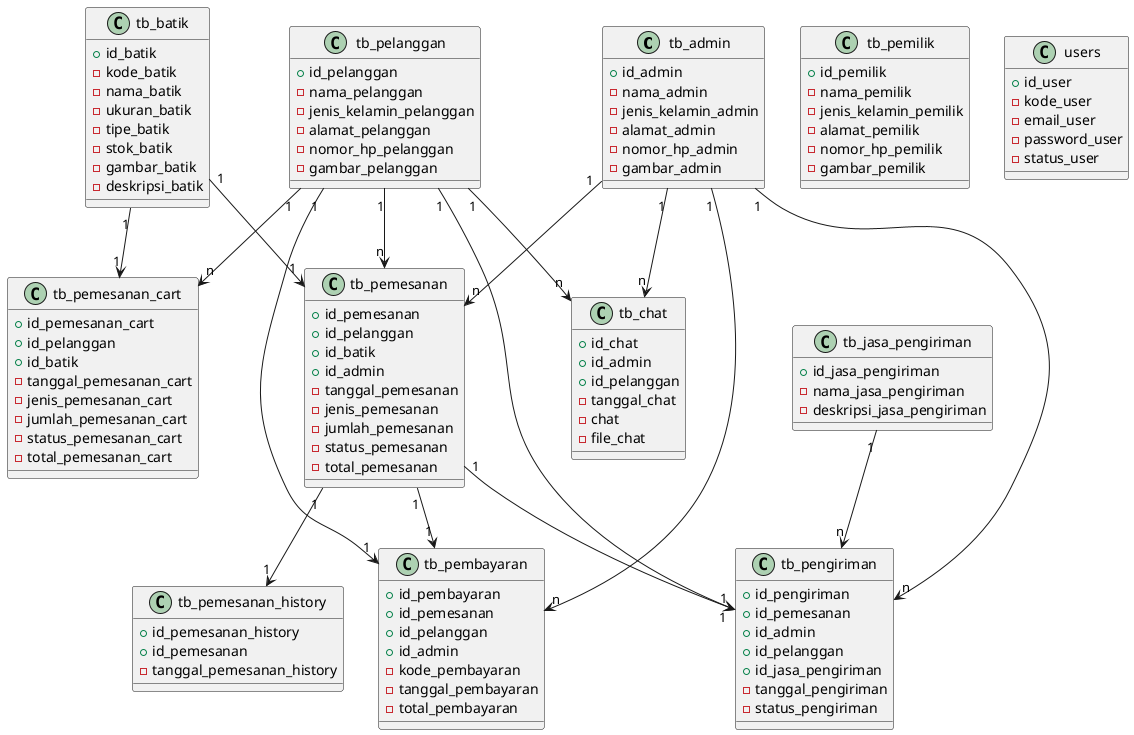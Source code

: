 @startuml

class tb_admin {
    + id_admin 
    - nama_admin
    - jenis_kelamin_admin
    - alamat_admin
    - nomor_hp_admin
    - gambar_admin
}

class tb_pemilik {
    + id_pemilik 
    - nama_pemilik
    - jenis_kelamin_pemilik
    - alamat_pemilik
    - nomor_hp_pemilik
    - gambar_pemilik
}

class tb_pelanggan {
    + id_pelanggan
    - nama_pelanggan
    - jenis_kelamin_pelanggan
    - alamat_pelanggan
    - nomor_hp_pelanggan
    - gambar_pelanggan
}

class tb_batik {
    + id_batik
    - kode_batik
    - nama_batik
    - ukuran_batik
    - tipe_batik
    - stok_batik
    - gambar_batik
    - deskripsi_batik
}

class users {
    + id_user
    - kode_user
    - email_user
    - password_user
    - status_user
}

class tb_pemesanan_cart {
    + id_pemesanan_cart
    + id_pelanggan    
    + id_batik     
    - tanggal_pemesanan_cart 
    - jenis_pemesanan_cart 
    - jumlah_pemesanan_cart 
    - status_pemesanan_cart
    - total_pemesanan_cart
}

class tb_pemesanan {
    + id_pemesanan    
    + id_pelanggan
    + id_batik
    + id_admin 
    - tanggal_pemesanan 
    - jenis_pemesanan 
    - jumlah_pemesanan 
    - status_pemesanan
    - total_pemesanan
}

class tb_pemesanan_history  {
    + id_pemesanan_history
    + id_pemesanan
    - tanggal_pemesanan_history
}

class tb_chat {
    + id_chat 
    + id_admin 
    + id_pelanggan    
    - tanggal_chat 
    - chat 
    - file_chat 

}

class tb_jasa_pengiriman {
    + id_jasa_pengiriman
    - nama_jasa_pengiriman
    - deskripsi_jasa_pengiriman
}

class tb_pembayaran {
    + id_pembayaran
    + id_pemesanan
    + id_pelanggan
    + id_admin 
    - kode_pembayaran
    - tanggal_pembayaran
    - total_pembayaran
}

class tb_pengiriman {
    + id_pengiriman 
    + id_pemesanan
    + id_admin
    + id_pelanggan
    + id_jasa_pengiriman
    - tanggal_pengiriman
    - status_pengiriman
}


tb_pelanggan "1" --> "n" tb_pemesanan_cart
tb_batik "1" --> "1" tb_pemesanan_cart


tb_pelanggan "1" --> "n" tb_pemesanan
tb_batik "1" --> "1" tb_pemesanan
tb_admin "1" --> "n" tb_pemesanan

tb_admin "1" --> "n" tb_chat
tb_pelanggan "1" --> "n" tb_chat

tb_pemesanan "1" --> "1" tb_pembayaran
tb_admin "1" --> "n" tb_pembayaran
tb_pelanggan "1" --> "1" tb_pembayaran


tb_pemesanan "1" --> "1" tb_pemesanan_history

tb_pemesanan "1" --> "1" tb_pengiriman
tb_pelanggan "1" --> "1" tb_pengiriman
tb_admin "1" --> "n" tb_pengiriman
tb_jasa_pengiriman "1" --> "n" tb_pengiriman
@enduml